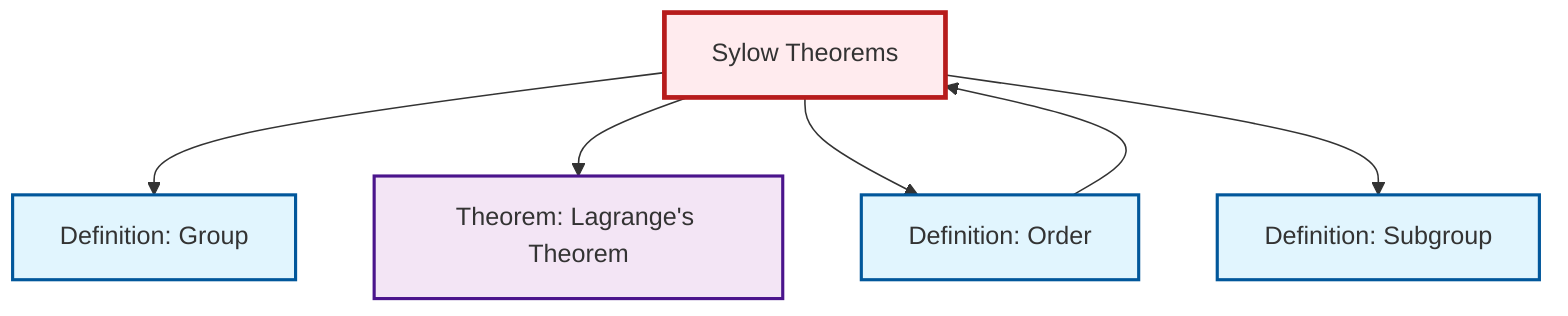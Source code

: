 graph TD
    classDef definition fill:#e1f5fe,stroke:#01579b,stroke-width:2px
    classDef theorem fill:#f3e5f5,stroke:#4a148c,stroke-width:2px
    classDef axiom fill:#fff3e0,stroke:#e65100,stroke-width:2px
    classDef example fill:#e8f5e9,stroke:#1b5e20,stroke-width:2px
    classDef current fill:#ffebee,stroke:#b71c1c,stroke-width:3px
    def-subgroup["Definition: Subgroup"]:::definition
    def-group["Definition: Group"]:::definition
    thm-sylow["Sylow Theorems"]:::theorem
    def-order["Definition: Order"]:::definition
    thm-lagrange["Theorem: Lagrange's Theorem"]:::theorem
    def-order --> thm-sylow
    thm-sylow --> def-group
    thm-sylow --> thm-lagrange
    thm-sylow --> def-order
    thm-sylow --> def-subgroup
    class thm-sylow current
